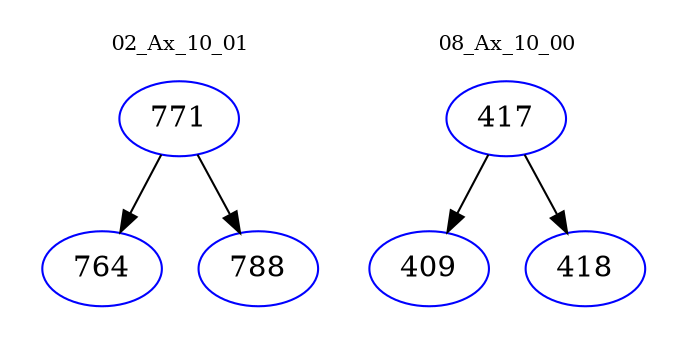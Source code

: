 digraph{
subgraph cluster_0 {
color = white
label = "02_Ax_10_01";
fontsize=10;
T0_771 [label="771", color="blue"]
T0_771 -> T0_764 [color="black"]
T0_764 [label="764", color="blue"]
T0_771 -> T0_788 [color="black"]
T0_788 [label="788", color="blue"]
}
subgraph cluster_1 {
color = white
label = "08_Ax_10_00";
fontsize=10;
T1_417 [label="417", color="blue"]
T1_417 -> T1_409 [color="black"]
T1_409 [label="409", color="blue"]
T1_417 -> T1_418 [color="black"]
T1_418 [label="418", color="blue"]
}
}
